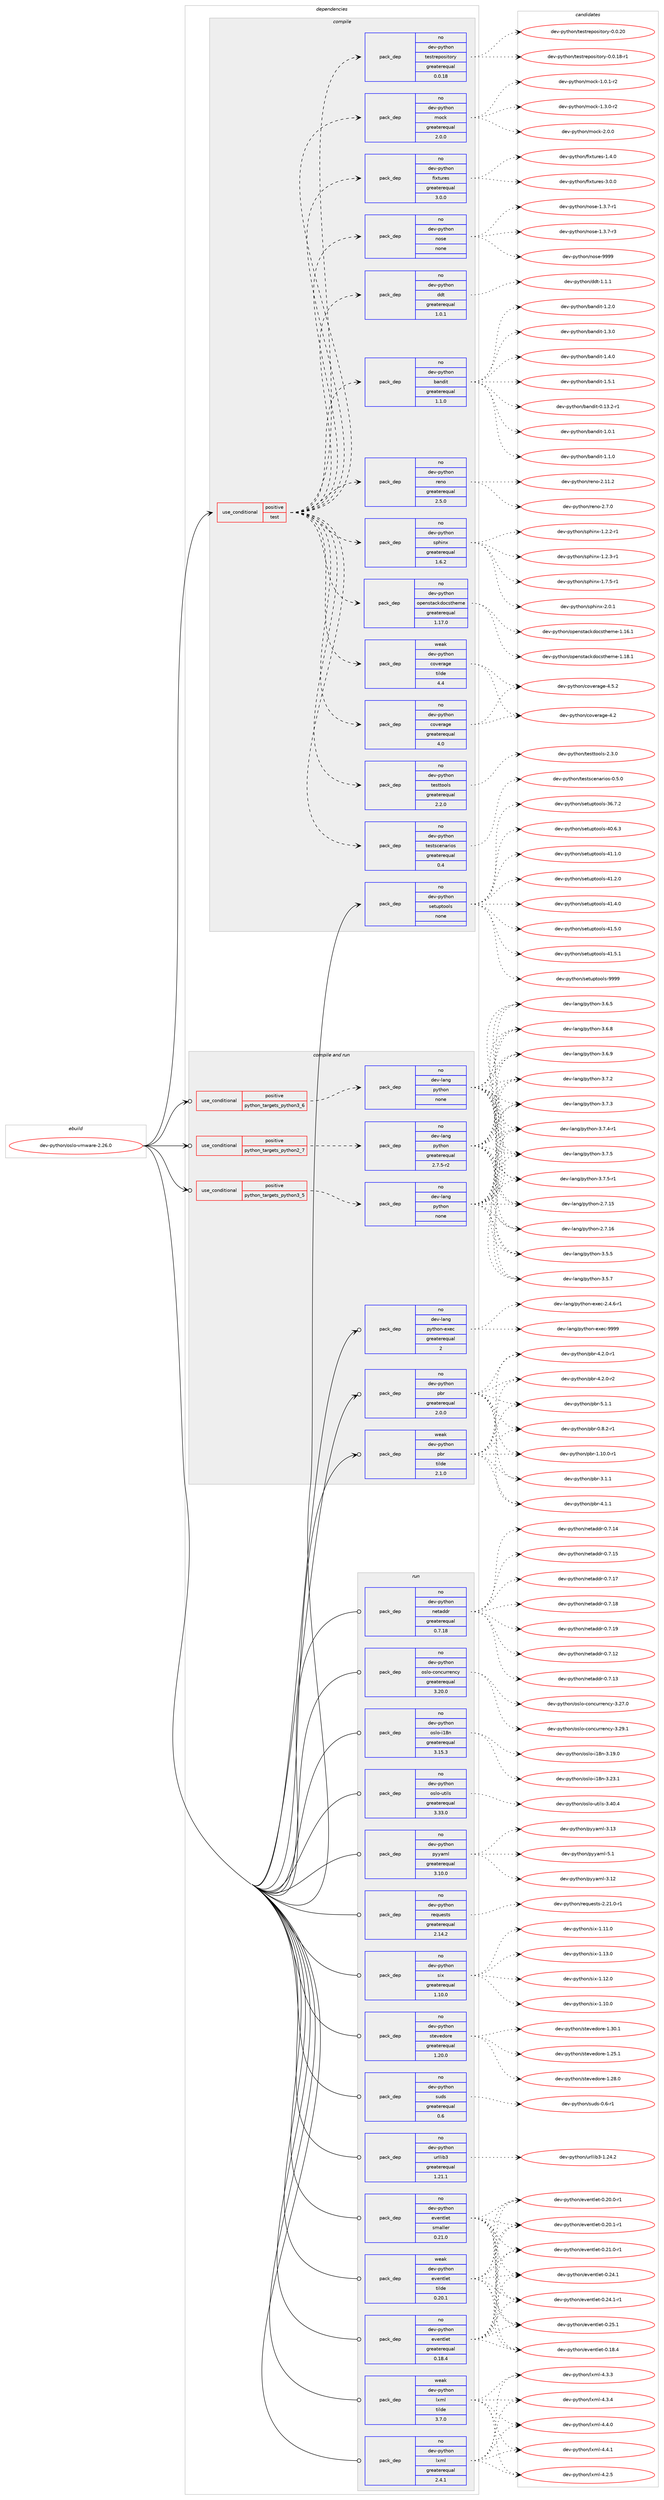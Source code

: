 digraph prolog {

# *************
# Graph options
# *************

newrank=true;
concentrate=true;
compound=true;
graph [rankdir=LR,fontname=Helvetica,fontsize=10,ranksep=1.5];#, ranksep=2.5, nodesep=0.2];
edge  [arrowhead=vee];
node  [fontname=Helvetica,fontsize=10];

# **********
# The ebuild
# **********

subgraph cluster_leftcol {
color=gray;
rank=same;
label=<<i>ebuild</i>>;
id [label="dev-python/oslo-vmware-2.26.0", color=red, width=4, href="../dev-python/oslo-vmware-2.26.0.svg"];
}

# ****************
# The dependencies
# ****************

subgraph cluster_midcol {
color=gray;
label=<<i>dependencies</i>>;
subgraph cluster_compile {
fillcolor="#eeeeee";
style=filled;
label=<<i>compile</i>>;
subgraph cond143901 {
dependency619766 [label=<<TABLE BORDER="0" CELLBORDER="1" CELLSPACING="0" CELLPADDING="4"><TR><TD ROWSPAN="3" CELLPADDING="10">use_conditional</TD></TR><TR><TD>positive</TD></TR><TR><TD>test</TD></TR></TABLE>>, shape=none, color=red];
subgraph pack464055 {
dependency619767 [label=<<TABLE BORDER="0" CELLBORDER="1" CELLSPACING="0" CELLPADDING="4" WIDTH="220"><TR><TD ROWSPAN="6" CELLPADDING="30">pack_dep</TD></TR><TR><TD WIDTH="110">no</TD></TR><TR><TD>dev-python</TD></TR><TR><TD>fixtures</TD></TR><TR><TD>greaterequal</TD></TR><TR><TD>3.0.0</TD></TR></TABLE>>, shape=none, color=blue];
}
dependency619766:e -> dependency619767:w [weight=20,style="dashed",arrowhead="vee"];
subgraph pack464056 {
dependency619768 [label=<<TABLE BORDER="0" CELLBORDER="1" CELLSPACING="0" CELLPADDING="4" WIDTH="220"><TR><TD ROWSPAN="6" CELLPADDING="30">pack_dep</TD></TR><TR><TD WIDTH="110">no</TD></TR><TR><TD>dev-python</TD></TR><TR><TD>mock</TD></TR><TR><TD>greaterequal</TD></TR><TR><TD>2.0.0</TD></TR></TABLE>>, shape=none, color=blue];
}
dependency619766:e -> dependency619768:w [weight=20,style="dashed",arrowhead="vee"];
subgraph pack464057 {
dependency619769 [label=<<TABLE BORDER="0" CELLBORDER="1" CELLSPACING="0" CELLPADDING="4" WIDTH="220"><TR><TD ROWSPAN="6" CELLPADDING="30">pack_dep</TD></TR><TR><TD WIDTH="110">no</TD></TR><TR><TD>dev-python</TD></TR><TR><TD>testrepository</TD></TR><TR><TD>greaterequal</TD></TR><TR><TD>0.0.18</TD></TR></TABLE>>, shape=none, color=blue];
}
dependency619766:e -> dependency619769:w [weight=20,style="dashed",arrowhead="vee"];
subgraph pack464058 {
dependency619770 [label=<<TABLE BORDER="0" CELLBORDER="1" CELLSPACING="0" CELLPADDING="4" WIDTH="220"><TR><TD ROWSPAN="6" CELLPADDING="30">pack_dep</TD></TR><TR><TD WIDTH="110">no</TD></TR><TR><TD>dev-python</TD></TR><TR><TD>testscenarios</TD></TR><TR><TD>greaterequal</TD></TR><TR><TD>0.4</TD></TR></TABLE>>, shape=none, color=blue];
}
dependency619766:e -> dependency619770:w [weight=20,style="dashed",arrowhead="vee"];
subgraph pack464059 {
dependency619771 [label=<<TABLE BORDER="0" CELLBORDER="1" CELLSPACING="0" CELLPADDING="4" WIDTH="220"><TR><TD ROWSPAN="6" CELLPADDING="30">pack_dep</TD></TR><TR><TD WIDTH="110">no</TD></TR><TR><TD>dev-python</TD></TR><TR><TD>testtools</TD></TR><TR><TD>greaterequal</TD></TR><TR><TD>2.2.0</TD></TR></TABLE>>, shape=none, color=blue];
}
dependency619766:e -> dependency619771:w [weight=20,style="dashed",arrowhead="vee"];
subgraph pack464060 {
dependency619772 [label=<<TABLE BORDER="0" CELLBORDER="1" CELLSPACING="0" CELLPADDING="4" WIDTH="220"><TR><TD ROWSPAN="6" CELLPADDING="30">pack_dep</TD></TR><TR><TD WIDTH="110">no</TD></TR><TR><TD>dev-python</TD></TR><TR><TD>coverage</TD></TR><TR><TD>greaterequal</TD></TR><TR><TD>4.0</TD></TR></TABLE>>, shape=none, color=blue];
}
dependency619766:e -> dependency619772:w [weight=20,style="dashed",arrowhead="vee"];
subgraph pack464061 {
dependency619773 [label=<<TABLE BORDER="0" CELLBORDER="1" CELLSPACING="0" CELLPADDING="4" WIDTH="220"><TR><TD ROWSPAN="6" CELLPADDING="30">pack_dep</TD></TR><TR><TD WIDTH="110">weak</TD></TR><TR><TD>dev-python</TD></TR><TR><TD>coverage</TD></TR><TR><TD>tilde</TD></TR><TR><TD>4.4</TD></TR></TABLE>>, shape=none, color=blue];
}
dependency619766:e -> dependency619773:w [weight=20,style="dashed",arrowhead="vee"];
subgraph pack464062 {
dependency619774 [label=<<TABLE BORDER="0" CELLBORDER="1" CELLSPACING="0" CELLPADDING="4" WIDTH="220"><TR><TD ROWSPAN="6" CELLPADDING="30">pack_dep</TD></TR><TR><TD WIDTH="110">no</TD></TR><TR><TD>dev-python</TD></TR><TR><TD>openstackdocstheme</TD></TR><TR><TD>greaterequal</TD></TR><TR><TD>1.17.0</TD></TR></TABLE>>, shape=none, color=blue];
}
dependency619766:e -> dependency619774:w [weight=20,style="dashed",arrowhead="vee"];
subgraph pack464063 {
dependency619775 [label=<<TABLE BORDER="0" CELLBORDER="1" CELLSPACING="0" CELLPADDING="4" WIDTH="220"><TR><TD ROWSPAN="6" CELLPADDING="30">pack_dep</TD></TR><TR><TD WIDTH="110">no</TD></TR><TR><TD>dev-python</TD></TR><TR><TD>sphinx</TD></TR><TR><TD>greaterequal</TD></TR><TR><TD>1.6.2</TD></TR></TABLE>>, shape=none, color=blue];
}
dependency619766:e -> dependency619775:w [weight=20,style="dashed",arrowhead="vee"];
subgraph pack464064 {
dependency619776 [label=<<TABLE BORDER="0" CELLBORDER="1" CELLSPACING="0" CELLPADDING="4" WIDTH="220"><TR><TD ROWSPAN="6" CELLPADDING="30">pack_dep</TD></TR><TR><TD WIDTH="110">no</TD></TR><TR><TD>dev-python</TD></TR><TR><TD>reno</TD></TR><TR><TD>greaterequal</TD></TR><TR><TD>2.5.0</TD></TR></TABLE>>, shape=none, color=blue];
}
dependency619766:e -> dependency619776:w [weight=20,style="dashed",arrowhead="vee"];
subgraph pack464065 {
dependency619777 [label=<<TABLE BORDER="0" CELLBORDER="1" CELLSPACING="0" CELLPADDING="4" WIDTH="220"><TR><TD ROWSPAN="6" CELLPADDING="30">pack_dep</TD></TR><TR><TD WIDTH="110">no</TD></TR><TR><TD>dev-python</TD></TR><TR><TD>bandit</TD></TR><TR><TD>greaterequal</TD></TR><TR><TD>1.1.0</TD></TR></TABLE>>, shape=none, color=blue];
}
dependency619766:e -> dependency619777:w [weight=20,style="dashed",arrowhead="vee"];
subgraph pack464066 {
dependency619778 [label=<<TABLE BORDER="0" CELLBORDER="1" CELLSPACING="0" CELLPADDING="4" WIDTH="220"><TR><TD ROWSPAN="6" CELLPADDING="30">pack_dep</TD></TR><TR><TD WIDTH="110">no</TD></TR><TR><TD>dev-python</TD></TR><TR><TD>ddt</TD></TR><TR><TD>greaterequal</TD></TR><TR><TD>1.0.1</TD></TR></TABLE>>, shape=none, color=blue];
}
dependency619766:e -> dependency619778:w [weight=20,style="dashed",arrowhead="vee"];
subgraph pack464067 {
dependency619779 [label=<<TABLE BORDER="0" CELLBORDER="1" CELLSPACING="0" CELLPADDING="4" WIDTH="220"><TR><TD ROWSPAN="6" CELLPADDING="30">pack_dep</TD></TR><TR><TD WIDTH="110">no</TD></TR><TR><TD>dev-python</TD></TR><TR><TD>nose</TD></TR><TR><TD>none</TD></TR><TR><TD></TD></TR></TABLE>>, shape=none, color=blue];
}
dependency619766:e -> dependency619779:w [weight=20,style="dashed",arrowhead="vee"];
}
id:e -> dependency619766:w [weight=20,style="solid",arrowhead="vee"];
subgraph pack464068 {
dependency619780 [label=<<TABLE BORDER="0" CELLBORDER="1" CELLSPACING="0" CELLPADDING="4" WIDTH="220"><TR><TD ROWSPAN="6" CELLPADDING="30">pack_dep</TD></TR><TR><TD WIDTH="110">no</TD></TR><TR><TD>dev-python</TD></TR><TR><TD>setuptools</TD></TR><TR><TD>none</TD></TR><TR><TD></TD></TR></TABLE>>, shape=none, color=blue];
}
id:e -> dependency619780:w [weight=20,style="solid",arrowhead="vee"];
}
subgraph cluster_compileandrun {
fillcolor="#eeeeee";
style=filled;
label=<<i>compile and run</i>>;
subgraph cond143902 {
dependency619781 [label=<<TABLE BORDER="0" CELLBORDER="1" CELLSPACING="0" CELLPADDING="4"><TR><TD ROWSPAN="3" CELLPADDING="10">use_conditional</TD></TR><TR><TD>positive</TD></TR><TR><TD>python_targets_python2_7</TD></TR></TABLE>>, shape=none, color=red];
subgraph pack464069 {
dependency619782 [label=<<TABLE BORDER="0" CELLBORDER="1" CELLSPACING="0" CELLPADDING="4" WIDTH="220"><TR><TD ROWSPAN="6" CELLPADDING="30">pack_dep</TD></TR><TR><TD WIDTH="110">no</TD></TR><TR><TD>dev-lang</TD></TR><TR><TD>python</TD></TR><TR><TD>greaterequal</TD></TR><TR><TD>2.7.5-r2</TD></TR></TABLE>>, shape=none, color=blue];
}
dependency619781:e -> dependency619782:w [weight=20,style="dashed",arrowhead="vee"];
}
id:e -> dependency619781:w [weight=20,style="solid",arrowhead="odotvee"];
subgraph cond143903 {
dependency619783 [label=<<TABLE BORDER="0" CELLBORDER="1" CELLSPACING="0" CELLPADDING="4"><TR><TD ROWSPAN="3" CELLPADDING="10">use_conditional</TD></TR><TR><TD>positive</TD></TR><TR><TD>python_targets_python3_5</TD></TR></TABLE>>, shape=none, color=red];
subgraph pack464070 {
dependency619784 [label=<<TABLE BORDER="0" CELLBORDER="1" CELLSPACING="0" CELLPADDING="4" WIDTH="220"><TR><TD ROWSPAN="6" CELLPADDING="30">pack_dep</TD></TR><TR><TD WIDTH="110">no</TD></TR><TR><TD>dev-lang</TD></TR><TR><TD>python</TD></TR><TR><TD>none</TD></TR><TR><TD></TD></TR></TABLE>>, shape=none, color=blue];
}
dependency619783:e -> dependency619784:w [weight=20,style="dashed",arrowhead="vee"];
}
id:e -> dependency619783:w [weight=20,style="solid",arrowhead="odotvee"];
subgraph cond143904 {
dependency619785 [label=<<TABLE BORDER="0" CELLBORDER="1" CELLSPACING="0" CELLPADDING="4"><TR><TD ROWSPAN="3" CELLPADDING="10">use_conditional</TD></TR><TR><TD>positive</TD></TR><TR><TD>python_targets_python3_6</TD></TR></TABLE>>, shape=none, color=red];
subgraph pack464071 {
dependency619786 [label=<<TABLE BORDER="0" CELLBORDER="1" CELLSPACING="0" CELLPADDING="4" WIDTH="220"><TR><TD ROWSPAN="6" CELLPADDING="30">pack_dep</TD></TR><TR><TD WIDTH="110">no</TD></TR><TR><TD>dev-lang</TD></TR><TR><TD>python</TD></TR><TR><TD>none</TD></TR><TR><TD></TD></TR></TABLE>>, shape=none, color=blue];
}
dependency619785:e -> dependency619786:w [weight=20,style="dashed",arrowhead="vee"];
}
id:e -> dependency619785:w [weight=20,style="solid",arrowhead="odotvee"];
subgraph pack464072 {
dependency619787 [label=<<TABLE BORDER="0" CELLBORDER="1" CELLSPACING="0" CELLPADDING="4" WIDTH="220"><TR><TD ROWSPAN="6" CELLPADDING="30">pack_dep</TD></TR><TR><TD WIDTH="110">no</TD></TR><TR><TD>dev-lang</TD></TR><TR><TD>python-exec</TD></TR><TR><TD>greaterequal</TD></TR><TR><TD>2</TD></TR></TABLE>>, shape=none, color=blue];
}
id:e -> dependency619787:w [weight=20,style="solid",arrowhead="odotvee"];
subgraph pack464073 {
dependency619788 [label=<<TABLE BORDER="0" CELLBORDER="1" CELLSPACING="0" CELLPADDING="4" WIDTH="220"><TR><TD ROWSPAN="6" CELLPADDING="30">pack_dep</TD></TR><TR><TD WIDTH="110">no</TD></TR><TR><TD>dev-python</TD></TR><TR><TD>pbr</TD></TR><TR><TD>greaterequal</TD></TR><TR><TD>2.0.0</TD></TR></TABLE>>, shape=none, color=blue];
}
id:e -> dependency619788:w [weight=20,style="solid",arrowhead="odotvee"];
subgraph pack464074 {
dependency619789 [label=<<TABLE BORDER="0" CELLBORDER="1" CELLSPACING="0" CELLPADDING="4" WIDTH="220"><TR><TD ROWSPAN="6" CELLPADDING="30">pack_dep</TD></TR><TR><TD WIDTH="110">weak</TD></TR><TR><TD>dev-python</TD></TR><TR><TD>pbr</TD></TR><TR><TD>tilde</TD></TR><TR><TD>2.1.0</TD></TR></TABLE>>, shape=none, color=blue];
}
id:e -> dependency619789:w [weight=20,style="solid",arrowhead="odotvee"];
}
subgraph cluster_run {
fillcolor="#eeeeee";
style=filled;
label=<<i>run</i>>;
subgraph pack464075 {
dependency619790 [label=<<TABLE BORDER="0" CELLBORDER="1" CELLSPACING="0" CELLPADDING="4" WIDTH="220"><TR><TD ROWSPAN="6" CELLPADDING="30">pack_dep</TD></TR><TR><TD WIDTH="110">no</TD></TR><TR><TD>dev-python</TD></TR><TR><TD>eventlet</TD></TR><TR><TD>greaterequal</TD></TR><TR><TD>0.18.4</TD></TR></TABLE>>, shape=none, color=blue];
}
id:e -> dependency619790:w [weight=20,style="solid",arrowhead="odot"];
subgraph pack464076 {
dependency619791 [label=<<TABLE BORDER="0" CELLBORDER="1" CELLSPACING="0" CELLPADDING="4" WIDTH="220"><TR><TD ROWSPAN="6" CELLPADDING="30">pack_dep</TD></TR><TR><TD WIDTH="110">no</TD></TR><TR><TD>dev-python</TD></TR><TR><TD>eventlet</TD></TR><TR><TD>smaller</TD></TR><TR><TD>0.21.0</TD></TR></TABLE>>, shape=none, color=blue];
}
id:e -> dependency619791:w [weight=20,style="solid",arrowhead="odot"];
subgraph pack464077 {
dependency619792 [label=<<TABLE BORDER="0" CELLBORDER="1" CELLSPACING="0" CELLPADDING="4" WIDTH="220"><TR><TD ROWSPAN="6" CELLPADDING="30">pack_dep</TD></TR><TR><TD WIDTH="110">no</TD></TR><TR><TD>dev-python</TD></TR><TR><TD>lxml</TD></TR><TR><TD>greaterequal</TD></TR><TR><TD>2.4.1</TD></TR></TABLE>>, shape=none, color=blue];
}
id:e -> dependency619792:w [weight=20,style="solid",arrowhead="odot"];
subgraph pack464078 {
dependency619793 [label=<<TABLE BORDER="0" CELLBORDER="1" CELLSPACING="0" CELLPADDING="4" WIDTH="220"><TR><TD ROWSPAN="6" CELLPADDING="30">pack_dep</TD></TR><TR><TD WIDTH="110">no</TD></TR><TR><TD>dev-python</TD></TR><TR><TD>netaddr</TD></TR><TR><TD>greaterequal</TD></TR><TR><TD>0.7.18</TD></TR></TABLE>>, shape=none, color=blue];
}
id:e -> dependency619793:w [weight=20,style="solid",arrowhead="odot"];
subgraph pack464079 {
dependency619794 [label=<<TABLE BORDER="0" CELLBORDER="1" CELLSPACING="0" CELLPADDING="4" WIDTH="220"><TR><TD ROWSPAN="6" CELLPADDING="30">pack_dep</TD></TR><TR><TD WIDTH="110">no</TD></TR><TR><TD>dev-python</TD></TR><TR><TD>oslo-concurrency</TD></TR><TR><TD>greaterequal</TD></TR><TR><TD>3.20.0</TD></TR></TABLE>>, shape=none, color=blue];
}
id:e -> dependency619794:w [weight=20,style="solid",arrowhead="odot"];
subgraph pack464080 {
dependency619795 [label=<<TABLE BORDER="0" CELLBORDER="1" CELLSPACING="0" CELLPADDING="4" WIDTH="220"><TR><TD ROWSPAN="6" CELLPADDING="30">pack_dep</TD></TR><TR><TD WIDTH="110">no</TD></TR><TR><TD>dev-python</TD></TR><TR><TD>oslo-i18n</TD></TR><TR><TD>greaterequal</TD></TR><TR><TD>3.15.3</TD></TR></TABLE>>, shape=none, color=blue];
}
id:e -> dependency619795:w [weight=20,style="solid",arrowhead="odot"];
subgraph pack464081 {
dependency619796 [label=<<TABLE BORDER="0" CELLBORDER="1" CELLSPACING="0" CELLPADDING="4" WIDTH="220"><TR><TD ROWSPAN="6" CELLPADDING="30">pack_dep</TD></TR><TR><TD WIDTH="110">no</TD></TR><TR><TD>dev-python</TD></TR><TR><TD>oslo-utils</TD></TR><TR><TD>greaterequal</TD></TR><TR><TD>3.33.0</TD></TR></TABLE>>, shape=none, color=blue];
}
id:e -> dependency619796:w [weight=20,style="solid",arrowhead="odot"];
subgraph pack464082 {
dependency619797 [label=<<TABLE BORDER="0" CELLBORDER="1" CELLSPACING="0" CELLPADDING="4" WIDTH="220"><TR><TD ROWSPAN="6" CELLPADDING="30">pack_dep</TD></TR><TR><TD WIDTH="110">no</TD></TR><TR><TD>dev-python</TD></TR><TR><TD>pyyaml</TD></TR><TR><TD>greaterequal</TD></TR><TR><TD>3.10.0</TD></TR></TABLE>>, shape=none, color=blue];
}
id:e -> dependency619797:w [weight=20,style="solid",arrowhead="odot"];
subgraph pack464083 {
dependency619798 [label=<<TABLE BORDER="0" CELLBORDER="1" CELLSPACING="0" CELLPADDING="4" WIDTH="220"><TR><TD ROWSPAN="6" CELLPADDING="30">pack_dep</TD></TR><TR><TD WIDTH="110">no</TD></TR><TR><TD>dev-python</TD></TR><TR><TD>requests</TD></TR><TR><TD>greaterequal</TD></TR><TR><TD>2.14.2</TD></TR></TABLE>>, shape=none, color=blue];
}
id:e -> dependency619798:w [weight=20,style="solid",arrowhead="odot"];
subgraph pack464084 {
dependency619799 [label=<<TABLE BORDER="0" CELLBORDER="1" CELLSPACING="0" CELLPADDING="4" WIDTH="220"><TR><TD ROWSPAN="6" CELLPADDING="30">pack_dep</TD></TR><TR><TD WIDTH="110">no</TD></TR><TR><TD>dev-python</TD></TR><TR><TD>six</TD></TR><TR><TD>greaterequal</TD></TR><TR><TD>1.10.0</TD></TR></TABLE>>, shape=none, color=blue];
}
id:e -> dependency619799:w [weight=20,style="solid",arrowhead="odot"];
subgraph pack464085 {
dependency619800 [label=<<TABLE BORDER="0" CELLBORDER="1" CELLSPACING="0" CELLPADDING="4" WIDTH="220"><TR><TD ROWSPAN="6" CELLPADDING="30">pack_dep</TD></TR><TR><TD WIDTH="110">no</TD></TR><TR><TD>dev-python</TD></TR><TR><TD>stevedore</TD></TR><TR><TD>greaterequal</TD></TR><TR><TD>1.20.0</TD></TR></TABLE>>, shape=none, color=blue];
}
id:e -> dependency619800:w [weight=20,style="solid",arrowhead="odot"];
subgraph pack464086 {
dependency619801 [label=<<TABLE BORDER="0" CELLBORDER="1" CELLSPACING="0" CELLPADDING="4" WIDTH="220"><TR><TD ROWSPAN="6" CELLPADDING="30">pack_dep</TD></TR><TR><TD WIDTH="110">no</TD></TR><TR><TD>dev-python</TD></TR><TR><TD>suds</TD></TR><TR><TD>greaterequal</TD></TR><TR><TD>0.6</TD></TR></TABLE>>, shape=none, color=blue];
}
id:e -> dependency619801:w [weight=20,style="solid",arrowhead="odot"];
subgraph pack464087 {
dependency619802 [label=<<TABLE BORDER="0" CELLBORDER="1" CELLSPACING="0" CELLPADDING="4" WIDTH="220"><TR><TD ROWSPAN="6" CELLPADDING="30">pack_dep</TD></TR><TR><TD WIDTH="110">no</TD></TR><TR><TD>dev-python</TD></TR><TR><TD>urllib3</TD></TR><TR><TD>greaterequal</TD></TR><TR><TD>1.21.1</TD></TR></TABLE>>, shape=none, color=blue];
}
id:e -> dependency619802:w [weight=20,style="solid",arrowhead="odot"];
subgraph pack464088 {
dependency619803 [label=<<TABLE BORDER="0" CELLBORDER="1" CELLSPACING="0" CELLPADDING="4" WIDTH="220"><TR><TD ROWSPAN="6" CELLPADDING="30">pack_dep</TD></TR><TR><TD WIDTH="110">weak</TD></TR><TR><TD>dev-python</TD></TR><TR><TD>eventlet</TD></TR><TR><TD>tilde</TD></TR><TR><TD>0.20.1</TD></TR></TABLE>>, shape=none, color=blue];
}
id:e -> dependency619803:w [weight=20,style="solid",arrowhead="odot"];
subgraph pack464089 {
dependency619804 [label=<<TABLE BORDER="0" CELLBORDER="1" CELLSPACING="0" CELLPADDING="4" WIDTH="220"><TR><TD ROWSPAN="6" CELLPADDING="30">pack_dep</TD></TR><TR><TD WIDTH="110">weak</TD></TR><TR><TD>dev-python</TD></TR><TR><TD>lxml</TD></TR><TR><TD>tilde</TD></TR><TR><TD>3.7.0</TD></TR></TABLE>>, shape=none, color=blue];
}
id:e -> dependency619804:w [weight=20,style="solid",arrowhead="odot"];
}
}

# **************
# The candidates
# **************

subgraph cluster_choices {
rank=same;
color=gray;
label=<<i>candidates</i>>;

subgraph choice464055 {
color=black;
nodesep=1;
choice1001011184511212111610411111047102105120116117114101115454946524648 [label="dev-python/fixtures-1.4.0", color=red, width=4,href="../dev-python/fixtures-1.4.0.svg"];
choice1001011184511212111610411111047102105120116117114101115455146484648 [label="dev-python/fixtures-3.0.0", color=red, width=4,href="../dev-python/fixtures-3.0.0.svg"];
dependency619767:e -> choice1001011184511212111610411111047102105120116117114101115454946524648:w [style=dotted,weight="100"];
dependency619767:e -> choice1001011184511212111610411111047102105120116117114101115455146484648:w [style=dotted,weight="100"];
}
subgraph choice464056 {
color=black;
nodesep=1;
choice1001011184511212111610411111047109111991074549464846494511450 [label="dev-python/mock-1.0.1-r2", color=red, width=4,href="../dev-python/mock-1.0.1-r2.svg"];
choice1001011184511212111610411111047109111991074549465146484511450 [label="dev-python/mock-1.3.0-r2", color=red, width=4,href="../dev-python/mock-1.3.0-r2.svg"];
choice100101118451121211161041111104710911199107455046484648 [label="dev-python/mock-2.0.0", color=red, width=4,href="../dev-python/mock-2.0.0.svg"];
dependency619768:e -> choice1001011184511212111610411111047109111991074549464846494511450:w [style=dotted,weight="100"];
dependency619768:e -> choice1001011184511212111610411111047109111991074549465146484511450:w [style=dotted,weight="100"];
dependency619768:e -> choice100101118451121211161041111104710911199107455046484648:w [style=dotted,weight="100"];
}
subgraph choice464057 {
color=black;
nodesep=1;
choice1001011184511212111610411111047116101115116114101112111115105116111114121454846484649564511449 [label="dev-python/testrepository-0.0.18-r1", color=red, width=4,href="../dev-python/testrepository-0.0.18-r1.svg"];
choice100101118451121211161041111104711610111511611410111211111510511611111412145484648465048 [label="dev-python/testrepository-0.0.20", color=red, width=4,href="../dev-python/testrepository-0.0.20.svg"];
dependency619769:e -> choice1001011184511212111610411111047116101115116114101112111115105116111114121454846484649564511449:w [style=dotted,weight="100"];
dependency619769:e -> choice100101118451121211161041111104711610111511611410111211111510511611111412145484648465048:w [style=dotted,weight="100"];
}
subgraph choice464058 {
color=black;
nodesep=1;
choice10010111845112121116104111110471161011151161159910111097114105111115454846534648 [label="dev-python/testscenarios-0.5.0", color=red, width=4,href="../dev-python/testscenarios-0.5.0.svg"];
dependency619770:e -> choice10010111845112121116104111110471161011151161159910111097114105111115454846534648:w [style=dotted,weight="100"];
}
subgraph choice464059 {
color=black;
nodesep=1;
choice1001011184511212111610411111047116101115116116111111108115455046514648 [label="dev-python/testtools-2.3.0", color=red, width=4,href="../dev-python/testtools-2.3.0.svg"];
dependency619771:e -> choice1001011184511212111610411111047116101115116116111111108115455046514648:w [style=dotted,weight="100"];
}
subgraph choice464060 {
color=black;
nodesep=1;
choice1001011184511212111610411111047991111181011149710310145524650 [label="dev-python/coverage-4.2", color=red, width=4,href="../dev-python/coverage-4.2.svg"];
choice10010111845112121116104111110479911111810111497103101455246534650 [label="dev-python/coverage-4.5.2", color=red, width=4,href="../dev-python/coverage-4.5.2.svg"];
dependency619772:e -> choice1001011184511212111610411111047991111181011149710310145524650:w [style=dotted,weight="100"];
dependency619772:e -> choice10010111845112121116104111110479911111810111497103101455246534650:w [style=dotted,weight="100"];
}
subgraph choice464061 {
color=black;
nodesep=1;
choice1001011184511212111610411111047991111181011149710310145524650 [label="dev-python/coverage-4.2", color=red, width=4,href="../dev-python/coverage-4.2.svg"];
choice10010111845112121116104111110479911111810111497103101455246534650 [label="dev-python/coverage-4.5.2", color=red, width=4,href="../dev-python/coverage-4.5.2.svg"];
dependency619773:e -> choice1001011184511212111610411111047991111181011149710310145524650:w [style=dotted,weight="100"];
dependency619773:e -> choice10010111845112121116104111110479911111810111497103101455246534650:w [style=dotted,weight="100"];
}
subgraph choice464062 {
color=black;
nodesep=1;
choice100101118451121211161041111104711111210111011511697991071001119911511610410110910145494649544649 [label="dev-python/openstackdocstheme-1.16.1", color=red, width=4,href="../dev-python/openstackdocstheme-1.16.1.svg"];
choice100101118451121211161041111104711111210111011511697991071001119911511610410110910145494649564649 [label="dev-python/openstackdocstheme-1.18.1", color=red, width=4,href="../dev-python/openstackdocstheme-1.18.1.svg"];
dependency619774:e -> choice100101118451121211161041111104711111210111011511697991071001119911511610410110910145494649544649:w [style=dotted,weight="100"];
dependency619774:e -> choice100101118451121211161041111104711111210111011511697991071001119911511610410110910145494649564649:w [style=dotted,weight="100"];
}
subgraph choice464063 {
color=black;
nodesep=1;
choice10010111845112121116104111110471151121041051101204549465046504511449 [label="dev-python/sphinx-1.2.2-r1", color=red, width=4,href="../dev-python/sphinx-1.2.2-r1.svg"];
choice10010111845112121116104111110471151121041051101204549465046514511449 [label="dev-python/sphinx-1.2.3-r1", color=red, width=4,href="../dev-python/sphinx-1.2.3-r1.svg"];
choice10010111845112121116104111110471151121041051101204549465546534511449 [label="dev-python/sphinx-1.7.5-r1", color=red, width=4,href="../dev-python/sphinx-1.7.5-r1.svg"];
choice1001011184511212111610411111047115112104105110120455046484649 [label="dev-python/sphinx-2.0.1", color=red, width=4,href="../dev-python/sphinx-2.0.1.svg"];
dependency619775:e -> choice10010111845112121116104111110471151121041051101204549465046504511449:w [style=dotted,weight="100"];
dependency619775:e -> choice10010111845112121116104111110471151121041051101204549465046514511449:w [style=dotted,weight="100"];
dependency619775:e -> choice10010111845112121116104111110471151121041051101204549465546534511449:w [style=dotted,weight="100"];
dependency619775:e -> choice1001011184511212111610411111047115112104105110120455046484649:w [style=dotted,weight="100"];
}
subgraph choice464064 {
color=black;
nodesep=1;
choice100101118451121211161041111104711410111011145504649494650 [label="dev-python/reno-2.11.2", color=red, width=4,href="../dev-python/reno-2.11.2.svg"];
choice1001011184511212111610411111047114101110111455046554648 [label="dev-python/reno-2.7.0", color=red, width=4,href="../dev-python/reno-2.7.0.svg"];
dependency619776:e -> choice100101118451121211161041111104711410111011145504649494650:w [style=dotted,weight="100"];
dependency619776:e -> choice1001011184511212111610411111047114101110111455046554648:w [style=dotted,weight="100"];
}
subgraph choice464065 {
color=black;
nodesep=1;
choice10010111845112121116104111110479897110100105116454846495146504511449 [label="dev-python/bandit-0.13.2-r1", color=red, width=4,href="../dev-python/bandit-0.13.2-r1.svg"];
choice10010111845112121116104111110479897110100105116454946484649 [label="dev-python/bandit-1.0.1", color=red, width=4,href="../dev-python/bandit-1.0.1.svg"];
choice10010111845112121116104111110479897110100105116454946494648 [label="dev-python/bandit-1.1.0", color=red, width=4,href="../dev-python/bandit-1.1.0.svg"];
choice10010111845112121116104111110479897110100105116454946504648 [label="dev-python/bandit-1.2.0", color=red, width=4,href="../dev-python/bandit-1.2.0.svg"];
choice10010111845112121116104111110479897110100105116454946514648 [label="dev-python/bandit-1.3.0", color=red, width=4,href="../dev-python/bandit-1.3.0.svg"];
choice10010111845112121116104111110479897110100105116454946524648 [label="dev-python/bandit-1.4.0", color=red, width=4,href="../dev-python/bandit-1.4.0.svg"];
choice10010111845112121116104111110479897110100105116454946534649 [label="dev-python/bandit-1.5.1", color=red, width=4,href="../dev-python/bandit-1.5.1.svg"];
dependency619777:e -> choice10010111845112121116104111110479897110100105116454846495146504511449:w [style=dotted,weight="100"];
dependency619777:e -> choice10010111845112121116104111110479897110100105116454946484649:w [style=dotted,weight="100"];
dependency619777:e -> choice10010111845112121116104111110479897110100105116454946494648:w [style=dotted,weight="100"];
dependency619777:e -> choice10010111845112121116104111110479897110100105116454946504648:w [style=dotted,weight="100"];
dependency619777:e -> choice10010111845112121116104111110479897110100105116454946514648:w [style=dotted,weight="100"];
dependency619777:e -> choice10010111845112121116104111110479897110100105116454946524648:w [style=dotted,weight="100"];
dependency619777:e -> choice10010111845112121116104111110479897110100105116454946534649:w [style=dotted,weight="100"];
}
subgraph choice464066 {
color=black;
nodesep=1;
choice1001011184511212111610411111047100100116454946494649 [label="dev-python/ddt-1.1.1", color=red, width=4,href="../dev-python/ddt-1.1.1.svg"];
dependency619778:e -> choice1001011184511212111610411111047100100116454946494649:w [style=dotted,weight="100"];
}
subgraph choice464067 {
color=black;
nodesep=1;
choice10010111845112121116104111110471101111151014549465146554511449 [label="dev-python/nose-1.3.7-r1", color=red, width=4,href="../dev-python/nose-1.3.7-r1.svg"];
choice10010111845112121116104111110471101111151014549465146554511451 [label="dev-python/nose-1.3.7-r3", color=red, width=4,href="../dev-python/nose-1.3.7-r3.svg"];
choice10010111845112121116104111110471101111151014557575757 [label="dev-python/nose-9999", color=red, width=4,href="../dev-python/nose-9999.svg"];
dependency619779:e -> choice10010111845112121116104111110471101111151014549465146554511449:w [style=dotted,weight="100"];
dependency619779:e -> choice10010111845112121116104111110471101111151014549465146554511451:w [style=dotted,weight="100"];
dependency619779:e -> choice10010111845112121116104111110471101111151014557575757:w [style=dotted,weight="100"];
}
subgraph choice464068 {
color=black;
nodesep=1;
choice100101118451121211161041111104711510111611711211611111110811545515446554650 [label="dev-python/setuptools-36.7.2", color=red, width=4,href="../dev-python/setuptools-36.7.2.svg"];
choice100101118451121211161041111104711510111611711211611111110811545524846544651 [label="dev-python/setuptools-40.6.3", color=red, width=4,href="../dev-python/setuptools-40.6.3.svg"];
choice100101118451121211161041111104711510111611711211611111110811545524946494648 [label="dev-python/setuptools-41.1.0", color=red, width=4,href="../dev-python/setuptools-41.1.0.svg"];
choice100101118451121211161041111104711510111611711211611111110811545524946504648 [label="dev-python/setuptools-41.2.0", color=red, width=4,href="../dev-python/setuptools-41.2.0.svg"];
choice100101118451121211161041111104711510111611711211611111110811545524946524648 [label="dev-python/setuptools-41.4.0", color=red, width=4,href="../dev-python/setuptools-41.4.0.svg"];
choice100101118451121211161041111104711510111611711211611111110811545524946534648 [label="dev-python/setuptools-41.5.0", color=red, width=4,href="../dev-python/setuptools-41.5.0.svg"];
choice100101118451121211161041111104711510111611711211611111110811545524946534649 [label="dev-python/setuptools-41.5.1", color=red, width=4,href="../dev-python/setuptools-41.5.1.svg"];
choice10010111845112121116104111110471151011161171121161111111081154557575757 [label="dev-python/setuptools-9999", color=red, width=4,href="../dev-python/setuptools-9999.svg"];
dependency619780:e -> choice100101118451121211161041111104711510111611711211611111110811545515446554650:w [style=dotted,weight="100"];
dependency619780:e -> choice100101118451121211161041111104711510111611711211611111110811545524846544651:w [style=dotted,weight="100"];
dependency619780:e -> choice100101118451121211161041111104711510111611711211611111110811545524946494648:w [style=dotted,weight="100"];
dependency619780:e -> choice100101118451121211161041111104711510111611711211611111110811545524946504648:w [style=dotted,weight="100"];
dependency619780:e -> choice100101118451121211161041111104711510111611711211611111110811545524946524648:w [style=dotted,weight="100"];
dependency619780:e -> choice100101118451121211161041111104711510111611711211611111110811545524946534648:w [style=dotted,weight="100"];
dependency619780:e -> choice100101118451121211161041111104711510111611711211611111110811545524946534649:w [style=dotted,weight="100"];
dependency619780:e -> choice10010111845112121116104111110471151011161171121161111111081154557575757:w [style=dotted,weight="100"];
}
subgraph choice464069 {
color=black;
nodesep=1;
choice10010111845108971101034711212111610411111045504655464953 [label="dev-lang/python-2.7.15", color=red, width=4,href="../dev-lang/python-2.7.15.svg"];
choice10010111845108971101034711212111610411111045504655464954 [label="dev-lang/python-2.7.16", color=red, width=4,href="../dev-lang/python-2.7.16.svg"];
choice100101118451089711010347112121116104111110455146534653 [label="dev-lang/python-3.5.5", color=red, width=4,href="../dev-lang/python-3.5.5.svg"];
choice100101118451089711010347112121116104111110455146534655 [label="dev-lang/python-3.5.7", color=red, width=4,href="../dev-lang/python-3.5.7.svg"];
choice100101118451089711010347112121116104111110455146544653 [label="dev-lang/python-3.6.5", color=red, width=4,href="../dev-lang/python-3.6.5.svg"];
choice100101118451089711010347112121116104111110455146544656 [label="dev-lang/python-3.6.8", color=red, width=4,href="../dev-lang/python-3.6.8.svg"];
choice100101118451089711010347112121116104111110455146544657 [label="dev-lang/python-3.6.9", color=red, width=4,href="../dev-lang/python-3.6.9.svg"];
choice100101118451089711010347112121116104111110455146554650 [label="dev-lang/python-3.7.2", color=red, width=4,href="../dev-lang/python-3.7.2.svg"];
choice100101118451089711010347112121116104111110455146554651 [label="dev-lang/python-3.7.3", color=red, width=4,href="../dev-lang/python-3.7.3.svg"];
choice1001011184510897110103471121211161041111104551465546524511449 [label="dev-lang/python-3.7.4-r1", color=red, width=4,href="../dev-lang/python-3.7.4-r1.svg"];
choice100101118451089711010347112121116104111110455146554653 [label="dev-lang/python-3.7.5", color=red, width=4,href="../dev-lang/python-3.7.5.svg"];
choice1001011184510897110103471121211161041111104551465546534511449 [label="dev-lang/python-3.7.5-r1", color=red, width=4,href="../dev-lang/python-3.7.5-r1.svg"];
dependency619782:e -> choice10010111845108971101034711212111610411111045504655464953:w [style=dotted,weight="100"];
dependency619782:e -> choice10010111845108971101034711212111610411111045504655464954:w [style=dotted,weight="100"];
dependency619782:e -> choice100101118451089711010347112121116104111110455146534653:w [style=dotted,weight="100"];
dependency619782:e -> choice100101118451089711010347112121116104111110455146534655:w [style=dotted,weight="100"];
dependency619782:e -> choice100101118451089711010347112121116104111110455146544653:w [style=dotted,weight="100"];
dependency619782:e -> choice100101118451089711010347112121116104111110455146544656:w [style=dotted,weight="100"];
dependency619782:e -> choice100101118451089711010347112121116104111110455146544657:w [style=dotted,weight="100"];
dependency619782:e -> choice100101118451089711010347112121116104111110455146554650:w [style=dotted,weight="100"];
dependency619782:e -> choice100101118451089711010347112121116104111110455146554651:w [style=dotted,weight="100"];
dependency619782:e -> choice1001011184510897110103471121211161041111104551465546524511449:w [style=dotted,weight="100"];
dependency619782:e -> choice100101118451089711010347112121116104111110455146554653:w [style=dotted,weight="100"];
dependency619782:e -> choice1001011184510897110103471121211161041111104551465546534511449:w [style=dotted,weight="100"];
}
subgraph choice464070 {
color=black;
nodesep=1;
choice10010111845108971101034711212111610411111045504655464953 [label="dev-lang/python-2.7.15", color=red, width=4,href="../dev-lang/python-2.7.15.svg"];
choice10010111845108971101034711212111610411111045504655464954 [label="dev-lang/python-2.7.16", color=red, width=4,href="../dev-lang/python-2.7.16.svg"];
choice100101118451089711010347112121116104111110455146534653 [label="dev-lang/python-3.5.5", color=red, width=4,href="../dev-lang/python-3.5.5.svg"];
choice100101118451089711010347112121116104111110455146534655 [label="dev-lang/python-3.5.7", color=red, width=4,href="../dev-lang/python-3.5.7.svg"];
choice100101118451089711010347112121116104111110455146544653 [label="dev-lang/python-3.6.5", color=red, width=4,href="../dev-lang/python-3.6.5.svg"];
choice100101118451089711010347112121116104111110455146544656 [label="dev-lang/python-3.6.8", color=red, width=4,href="../dev-lang/python-3.6.8.svg"];
choice100101118451089711010347112121116104111110455146544657 [label="dev-lang/python-3.6.9", color=red, width=4,href="../dev-lang/python-3.6.9.svg"];
choice100101118451089711010347112121116104111110455146554650 [label="dev-lang/python-3.7.2", color=red, width=4,href="../dev-lang/python-3.7.2.svg"];
choice100101118451089711010347112121116104111110455146554651 [label="dev-lang/python-3.7.3", color=red, width=4,href="../dev-lang/python-3.7.3.svg"];
choice1001011184510897110103471121211161041111104551465546524511449 [label="dev-lang/python-3.7.4-r1", color=red, width=4,href="../dev-lang/python-3.7.4-r1.svg"];
choice100101118451089711010347112121116104111110455146554653 [label="dev-lang/python-3.7.5", color=red, width=4,href="../dev-lang/python-3.7.5.svg"];
choice1001011184510897110103471121211161041111104551465546534511449 [label="dev-lang/python-3.7.5-r1", color=red, width=4,href="../dev-lang/python-3.7.5-r1.svg"];
dependency619784:e -> choice10010111845108971101034711212111610411111045504655464953:w [style=dotted,weight="100"];
dependency619784:e -> choice10010111845108971101034711212111610411111045504655464954:w [style=dotted,weight="100"];
dependency619784:e -> choice100101118451089711010347112121116104111110455146534653:w [style=dotted,weight="100"];
dependency619784:e -> choice100101118451089711010347112121116104111110455146534655:w [style=dotted,weight="100"];
dependency619784:e -> choice100101118451089711010347112121116104111110455146544653:w [style=dotted,weight="100"];
dependency619784:e -> choice100101118451089711010347112121116104111110455146544656:w [style=dotted,weight="100"];
dependency619784:e -> choice100101118451089711010347112121116104111110455146544657:w [style=dotted,weight="100"];
dependency619784:e -> choice100101118451089711010347112121116104111110455146554650:w [style=dotted,weight="100"];
dependency619784:e -> choice100101118451089711010347112121116104111110455146554651:w [style=dotted,weight="100"];
dependency619784:e -> choice1001011184510897110103471121211161041111104551465546524511449:w [style=dotted,weight="100"];
dependency619784:e -> choice100101118451089711010347112121116104111110455146554653:w [style=dotted,weight="100"];
dependency619784:e -> choice1001011184510897110103471121211161041111104551465546534511449:w [style=dotted,weight="100"];
}
subgraph choice464071 {
color=black;
nodesep=1;
choice10010111845108971101034711212111610411111045504655464953 [label="dev-lang/python-2.7.15", color=red, width=4,href="../dev-lang/python-2.7.15.svg"];
choice10010111845108971101034711212111610411111045504655464954 [label="dev-lang/python-2.7.16", color=red, width=4,href="../dev-lang/python-2.7.16.svg"];
choice100101118451089711010347112121116104111110455146534653 [label="dev-lang/python-3.5.5", color=red, width=4,href="../dev-lang/python-3.5.5.svg"];
choice100101118451089711010347112121116104111110455146534655 [label="dev-lang/python-3.5.7", color=red, width=4,href="../dev-lang/python-3.5.7.svg"];
choice100101118451089711010347112121116104111110455146544653 [label="dev-lang/python-3.6.5", color=red, width=4,href="../dev-lang/python-3.6.5.svg"];
choice100101118451089711010347112121116104111110455146544656 [label="dev-lang/python-3.6.8", color=red, width=4,href="../dev-lang/python-3.6.8.svg"];
choice100101118451089711010347112121116104111110455146544657 [label="dev-lang/python-3.6.9", color=red, width=4,href="../dev-lang/python-3.6.9.svg"];
choice100101118451089711010347112121116104111110455146554650 [label="dev-lang/python-3.7.2", color=red, width=4,href="../dev-lang/python-3.7.2.svg"];
choice100101118451089711010347112121116104111110455146554651 [label="dev-lang/python-3.7.3", color=red, width=4,href="../dev-lang/python-3.7.3.svg"];
choice1001011184510897110103471121211161041111104551465546524511449 [label="dev-lang/python-3.7.4-r1", color=red, width=4,href="../dev-lang/python-3.7.4-r1.svg"];
choice100101118451089711010347112121116104111110455146554653 [label="dev-lang/python-3.7.5", color=red, width=4,href="../dev-lang/python-3.7.5.svg"];
choice1001011184510897110103471121211161041111104551465546534511449 [label="dev-lang/python-3.7.5-r1", color=red, width=4,href="../dev-lang/python-3.7.5-r1.svg"];
dependency619786:e -> choice10010111845108971101034711212111610411111045504655464953:w [style=dotted,weight="100"];
dependency619786:e -> choice10010111845108971101034711212111610411111045504655464954:w [style=dotted,weight="100"];
dependency619786:e -> choice100101118451089711010347112121116104111110455146534653:w [style=dotted,weight="100"];
dependency619786:e -> choice100101118451089711010347112121116104111110455146534655:w [style=dotted,weight="100"];
dependency619786:e -> choice100101118451089711010347112121116104111110455146544653:w [style=dotted,weight="100"];
dependency619786:e -> choice100101118451089711010347112121116104111110455146544656:w [style=dotted,weight="100"];
dependency619786:e -> choice100101118451089711010347112121116104111110455146544657:w [style=dotted,weight="100"];
dependency619786:e -> choice100101118451089711010347112121116104111110455146554650:w [style=dotted,weight="100"];
dependency619786:e -> choice100101118451089711010347112121116104111110455146554651:w [style=dotted,weight="100"];
dependency619786:e -> choice1001011184510897110103471121211161041111104551465546524511449:w [style=dotted,weight="100"];
dependency619786:e -> choice100101118451089711010347112121116104111110455146554653:w [style=dotted,weight="100"];
dependency619786:e -> choice1001011184510897110103471121211161041111104551465546534511449:w [style=dotted,weight="100"];
}
subgraph choice464072 {
color=black;
nodesep=1;
choice10010111845108971101034711212111610411111045101120101994550465246544511449 [label="dev-lang/python-exec-2.4.6-r1", color=red, width=4,href="../dev-lang/python-exec-2.4.6-r1.svg"];
choice10010111845108971101034711212111610411111045101120101994557575757 [label="dev-lang/python-exec-9999", color=red, width=4,href="../dev-lang/python-exec-9999.svg"];
dependency619787:e -> choice10010111845108971101034711212111610411111045101120101994550465246544511449:w [style=dotted,weight="100"];
dependency619787:e -> choice10010111845108971101034711212111610411111045101120101994557575757:w [style=dotted,weight="100"];
}
subgraph choice464073 {
color=black;
nodesep=1;
choice1001011184511212111610411111047112981144548465646504511449 [label="dev-python/pbr-0.8.2-r1", color=red, width=4,href="../dev-python/pbr-0.8.2-r1.svg"];
choice100101118451121211161041111104711298114454946494846484511449 [label="dev-python/pbr-1.10.0-r1", color=red, width=4,href="../dev-python/pbr-1.10.0-r1.svg"];
choice100101118451121211161041111104711298114455146494649 [label="dev-python/pbr-3.1.1", color=red, width=4,href="../dev-python/pbr-3.1.1.svg"];
choice100101118451121211161041111104711298114455246494649 [label="dev-python/pbr-4.1.1", color=red, width=4,href="../dev-python/pbr-4.1.1.svg"];
choice1001011184511212111610411111047112981144552465046484511449 [label="dev-python/pbr-4.2.0-r1", color=red, width=4,href="../dev-python/pbr-4.2.0-r1.svg"];
choice1001011184511212111610411111047112981144552465046484511450 [label="dev-python/pbr-4.2.0-r2", color=red, width=4,href="../dev-python/pbr-4.2.0-r2.svg"];
choice100101118451121211161041111104711298114455346494649 [label="dev-python/pbr-5.1.1", color=red, width=4,href="../dev-python/pbr-5.1.1.svg"];
dependency619788:e -> choice1001011184511212111610411111047112981144548465646504511449:w [style=dotted,weight="100"];
dependency619788:e -> choice100101118451121211161041111104711298114454946494846484511449:w [style=dotted,weight="100"];
dependency619788:e -> choice100101118451121211161041111104711298114455146494649:w [style=dotted,weight="100"];
dependency619788:e -> choice100101118451121211161041111104711298114455246494649:w [style=dotted,weight="100"];
dependency619788:e -> choice1001011184511212111610411111047112981144552465046484511449:w [style=dotted,weight="100"];
dependency619788:e -> choice1001011184511212111610411111047112981144552465046484511450:w [style=dotted,weight="100"];
dependency619788:e -> choice100101118451121211161041111104711298114455346494649:w [style=dotted,weight="100"];
}
subgraph choice464074 {
color=black;
nodesep=1;
choice1001011184511212111610411111047112981144548465646504511449 [label="dev-python/pbr-0.8.2-r1", color=red, width=4,href="../dev-python/pbr-0.8.2-r1.svg"];
choice100101118451121211161041111104711298114454946494846484511449 [label="dev-python/pbr-1.10.0-r1", color=red, width=4,href="../dev-python/pbr-1.10.0-r1.svg"];
choice100101118451121211161041111104711298114455146494649 [label="dev-python/pbr-3.1.1", color=red, width=4,href="../dev-python/pbr-3.1.1.svg"];
choice100101118451121211161041111104711298114455246494649 [label="dev-python/pbr-4.1.1", color=red, width=4,href="../dev-python/pbr-4.1.1.svg"];
choice1001011184511212111610411111047112981144552465046484511449 [label="dev-python/pbr-4.2.0-r1", color=red, width=4,href="../dev-python/pbr-4.2.0-r1.svg"];
choice1001011184511212111610411111047112981144552465046484511450 [label="dev-python/pbr-4.2.0-r2", color=red, width=4,href="../dev-python/pbr-4.2.0-r2.svg"];
choice100101118451121211161041111104711298114455346494649 [label="dev-python/pbr-5.1.1", color=red, width=4,href="../dev-python/pbr-5.1.1.svg"];
dependency619789:e -> choice1001011184511212111610411111047112981144548465646504511449:w [style=dotted,weight="100"];
dependency619789:e -> choice100101118451121211161041111104711298114454946494846484511449:w [style=dotted,weight="100"];
dependency619789:e -> choice100101118451121211161041111104711298114455146494649:w [style=dotted,weight="100"];
dependency619789:e -> choice100101118451121211161041111104711298114455246494649:w [style=dotted,weight="100"];
dependency619789:e -> choice1001011184511212111610411111047112981144552465046484511449:w [style=dotted,weight="100"];
dependency619789:e -> choice1001011184511212111610411111047112981144552465046484511450:w [style=dotted,weight="100"];
dependency619789:e -> choice100101118451121211161041111104711298114455346494649:w [style=dotted,weight="100"];
}
subgraph choice464075 {
color=black;
nodesep=1;
choice100101118451121211161041111104710111810111011610810111645484649564652 [label="dev-python/eventlet-0.18.4", color=red, width=4,href="../dev-python/eventlet-0.18.4.svg"];
choice1001011184511212111610411111047101118101110116108101116454846504846484511449 [label="dev-python/eventlet-0.20.0-r1", color=red, width=4,href="../dev-python/eventlet-0.20.0-r1.svg"];
choice1001011184511212111610411111047101118101110116108101116454846504846494511449 [label="dev-python/eventlet-0.20.1-r1", color=red, width=4,href="../dev-python/eventlet-0.20.1-r1.svg"];
choice1001011184511212111610411111047101118101110116108101116454846504946484511449 [label="dev-python/eventlet-0.21.0-r1", color=red, width=4,href="../dev-python/eventlet-0.21.0-r1.svg"];
choice100101118451121211161041111104710111810111011610810111645484650524649 [label="dev-python/eventlet-0.24.1", color=red, width=4,href="../dev-python/eventlet-0.24.1.svg"];
choice1001011184511212111610411111047101118101110116108101116454846505246494511449 [label="dev-python/eventlet-0.24.1-r1", color=red, width=4,href="../dev-python/eventlet-0.24.1-r1.svg"];
choice100101118451121211161041111104710111810111011610810111645484650534649 [label="dev-python/eventlet-0.25.1", color=red, width=4,href="../dev-python/eventlet-0.25.1.svg"];
dependency619790:e -> choice100101118451121211161041111104710111810111011610810111645484649564652:w [style=dotted,weight="100"];
dependency619790:e -> choice1001011184511212111610411111047101118101110116108101116454846504846484511449:w [style=dotted,weight="100"];
dependency619790:e -> choice1001011184511212111610411111047101118101110116108101116454846504846494511449:w [style=dotted,weight="100"];
dependency619790:e -> choice1001011184511212111610411111047101118101110116108101116454846504946484511449:w [style=dotted,weight="100"];
dependency619790:e -> choice100101118451121211161041111104710111810111011610810111645484650524649:w [style=dotted,weight="100"];
dependency619790:e -> choice1001011184511212111610411111047101118101110116108101116454846505246494511449:w [style=dotted,weight="100"];
dependency619790:e -> choice100101118451121211161041111104710111810111011610810111645484650534649:w [style=dotted,weight="100"];
}
subgraph choice464076 {
color=black;
nodesep=1;
choice100101118451121211161041111104710111810111011610810111645484649564652 [label="dev-python/eventlet-0.18.4", color=red, width=4,href="../dev-python/eventlet-0.18.4.svg"];
choice1001011184511212111610411111047101118101110116108101116454846504846484511449 [label="dev-python/eventlet-0.20.0-r1", color=red, width=4,href="../dev-python/eventlet-0.20.0-r1.svg"];
choice1001011184511212111610411111047101118101110116108101116454846504846494511449 [label="dev-python/eventlet-0.20.1-r1", color=red, width=4,href="../dev-python/eventlet-0.20.1-r1.svg"];
choice1001011184511212111610411111047101118101110116108101116454846504946484511449 [label="dev-python/eventlet-0.21.0-r1", color=red, width=4,href="../dev-python/eventlet-0.21.0-r1.svg"];
choice100101118451121211161041111104710111810111011610810111645484650524649 [label="dev-python/eventlet-0.24.1", color=red, width=4,href="../dev-python/eventlet-0.24.1.svg"];
choice1001011184511212111610411111047101118101110116108101116454846505246494511449 [label="dev-python/eventlet-0.24.1-r1", color=red, width=4,href="../dev-python/eventlet-0.24.1-r1.svg"];
choice100101118451121211161041111104710111810111011610810111645484650534649 [label="dev-python/eventlet-0.25.1", color=red, width=4,href="../dev-python/eventlet-0.25.1.svg"];
dependency619791:e -> choice100101118451121211161041111104710111810111011610810111645484649564652:w [style=dotted,weight="100"];
dependency619791:e -> choice1001011184511212111610411111047101118101110116108101116454846504846484511449:w [style=dotted,weight="100"];
dependency619791:e -> choice1001011184511212111610411111047101118101110116108101116454846504846494511449:w [style=dotted,weight="100"];
dependency619791:e -> choice1001011184511212111610411111047101118101110116108101116454846504946484511449:w [style=dotted,weight="100"];
dependency619791:e -> choice100101118451121211161041111104710111810111011610810111645484650524649:w [style=dotted,weight="100"];
dependency619791:e -> choice1001011184511212111610411111047101118101110116108101116454846505246494511449:w [style=dotted,weight="100"];
dependency619791:e -> choice100101118451121211161041111104710111810111011610810111645484650534649:w [style=dotted,weight="100"];
}
subgraph choice464077 {
color=black;
nodesep=1;
choice1001011184511212111610411111047108120109108455246504653 [label="dev-python/lxml-4.2.5", color=red, width=4,href="../dev-python/lxml-4.2.5.svg"];
choice1001011184511212111610411111047108120109108455246514651 [label="dev-python/lxml-4.3.3", color=red, width=4,href="../dev-python/lxml-4.3.3.svg"];
choice1001011184511212111610411111047108120109108455246514652 [label="dev-python/lxml-4.3.4", color=red, width=4,href="../dev-python/lxml-4.3.4.svg"];
choice1001011184511212111610411111047108120109108455246524648 [label="dev-python/lxml-4.4.0", color=red, width=4,href="../dev-python/lxml-4.4.0.svg"];
choice1001011184511212111610411111047108120109108455246524649 [label="dev-python/lxml-4.4.1", color=red, width=4,href="../dev-python/lxml-4.4.1.svg"];
dependency619792:e -> choice1001011184511212111610411111047108120109108455246504653:w [style=dotted,weight="100"];
dependency619792:e -> choice1001011184511212111610411111047108120109108455246514651:w [style=dotted,weight="100"];
dependency619792:e -> choice1001011184511212111610411111047108120109108455246514652:w [style=dotted,weight="100"];
dependency619792:e -> choice1001011184511212111610411111047108120109108455246524648:w [style=dotted,weight="100"];
dependency619792:e -> choice1001011184511212111610411111047108120109108455246524649:w [style=dotted,weight="100"];
}
subgraph choice464078 {
color=black;
nodesep=1;
choice10010111845112121116104111110471101011169710010011445484655464950 [label="dev-python/netaddr-0.7.12", color=red, width=4,href="../dev-python/netaddr-0.7.12.svg"];
choice10010111845112121116104111110471101011169710010011445484655464951 [label="dev-python/netaddr-0.7.13", color=red, width=4,href="../dev-python/netaddr-0.7.13.svg"];
choice10010111845112121116104111110471101011169710010011445484655464952 [label="dev-python/netaddr-0.7.14", color=red, width=4,href="../dev-python/netaddr-0.7.14.svg"];
choice10010111845112121116104111110471101011169710010011445484655464953 [label="dev-python/netaddr-0.7.15", color=red, width=4,href="../dev-python/netaddr-0.7.15.svg"];
choice10010111845112121116104111110471101011169710010011445484655464955 [label="dev-python/netaddr-0.7.17", color=red, width=4,href="../dev-python/netaddr-0.7.17.svg"];
choice10010111845112121116104111110471101011169710010011445484655464956 [label="dev-python/netaddr-0.7.18", color=red, width=4,href="../dev-python/netaddr-0.7.18.svg"];
choice10010111845112121116104111110471101011169710010011445484655464957 [label="dev-python/netaddr-0.7.19", color=red, width=4,href="../dev-python/netaddr-0.7.19.svg"];
dependency619793:e -> choice10010111845112121116104111110471101011169710010011445484655464950:w [style=dotted,weight="100"];
dependency619793:e -> choice10010111845112121116104111110471101011169710010011445484655464951:w [style=dotted,weight="100"];
dependency619793:e -> choice10010111845112121116104111110471101011169710010011445484655464952:w [style=dotted,weight="100"];
dependency619793:e -> choice10010111845112121116104111110471101011169710010011445484655464953:w [style=dotted,weight="100"];
dependency619793:e -> choice10010111845112121116104111110471101011169710010011445484655464955:w [style=dotted,weight="100"];
dependency619793:e -> choice10010111845112121116104111110471101011169710010011445484655464956:w [style=dotted,weight="100"];
dependency619793:e -> choice10010111845112121116104111110471101011169710010011445484655464957:w [style=dotted,weight="100"];
}
subgraph choice464079 {
color=black;
nodesep=1;
choice10010111845112121116104111110471111151081114599111110991171141141011109912145514650554648 [label="dev-python/oslo-concurrency-3.27.0", color=red, width=4,href="../dev-python/oslo-concurrency-3.27.0.svg"];
choice10010111845112121116104111110471111151081114599111110991171141141011109912145514650574649 [label="dev-python/oslo-concurrency-3.29.1", color=red, width=4,href="../dev-python/oslo-concurrency-3.29.1.svg"];
dependency619794:e -> choice10010111845112121116104111110471111151081114599111110991171141141011109912145514650554648:w [style=dotted,weight="100"];
dependency619794:e -> choice10010111845112121116104111110471111151081114599111110991171141141011109912145514650574649:w [style=dotted,weight="100"];
}
subgraph choice464080 {
color=black;
nodesep=1;
choice100101118451121211161041111104711111510811145105495611045514649574648 [label="dev-python/oslo-i18n-3.19.0", color=red, width=4,href="../dev-python/oslo-i18n-3.19.0.svg"];
choice100101118451121211161041111104711111510811145105495611045514650514649 [label="dev-python/oslo-i18n-3.23.1", color=red, width=4,href="../dev-python/oslo-i18n-3.23.1.svg"];
dependency619795:e -> choice100101118451121211161041111104711111510811145105495611045514649574648:w [style=dotted,weight="100"];
dependency619795:e -> choice100101118451121211161041111104711111510811145105495611045514650514649:w [style=dotted,weight="100"];
}
subgraph choice464081 {
color=black;
nodesep=1;
choice10010111845112121116104111110471111151081114511711610510811545514652484652 [label="dev-python/oslo-utils-3.40.4", color=red, width=4,href="../dev-python/oslo-utils-3.40.4.svg"];
dependency619796:e -> choice10010111845112121116104111110471111151081114511711610510811545514652484652:w [style=dotted,weight="100"];
}
subgraph choice464082 {
color=black;
nodesep=1;
choice1001011184511212111610411111047112121121971091084551464950 [label="dev-python/pyyaml-3.12", color=red, width=4,href="../dev-python/pyyaml-3.12.svg"];
choice1001011184511212111610411111047112121121971091084551464951 [label="dev-python/pyyaml-3.13", color=red, width=4,href="../dev-python/pyyaml-3.13.svg"];
choice10010111845112121116104111110471121211219710910845534649 [label="dev-python/pyyaml-5.1", color=red, width=4,href="../dev-python/pyyaml-5.1.svg"];
dependency619797:e -> choice1001011184511212111610411111047112121121971091084551464950:w [style=dotted,weight="100"];
dependency619797:e -> choice1001011184511212111610411111047112121121971091084551464951:w [style=dotted,weight="100"];
dependency619797:e -> choice10010111845112121116104111110471121211219710910845534649:w [style=dotted,weight="100"];
}
subgraph choice464083 {
color=black;
nodesep=1;
choice1001011184511212111610411111047114101113117101115116115455046504946484511449 [label="dev-python/requests-2.21.0-r1", color=red, width=4,href="../dev-python/requests-2.21.0-r1.svg"];
dependency619798:e -> choice1001011184511212111610411111047114101113117101115116115455046504946484511449:w [style=dotted,weight="100"];
}
subgraph choice464084 {
color=black;
nodesep=1;
choice100101118451121211161041111104711510512045494649484648 [label="dev-python/six-1.10.0", color=red, width=4,href="../dev-python/six-1.10.0.svg"];
choice100101118451121211161041111104711510512045494649494648 [label="dev-python/six-1.11.0", color=red, width=4,href="../dev-python/six-1.11.0.svg"];
choice100101118451121211161041111104711510512045494649504648 [label="dev-python/six-1.12.0", color=red, width=4,href="../dev-python/six-1.12.0.svg"];
choice100101118451121211161041111104711510512045494649514648 [label="dev-python/six-1.13.0", color=red, width=4,href="../dev-python/six-1.13.0.svg"];
dependency619799:e -> choice100101118451121211161041111104711510512045494649484648:w [style=dotted,weight="100"];
dependency619799:e -> choice100101118451121211161041111104711510512045494649494648:w [style=dotted,weight="100"];
dependency619799:e -> choice100101118451121211161041111104711510512045494649504648:w [style=dotted,weight="100"];
dependency619799:e -> choice100101118451121211161041111104711510512045494649514648:w [style=dotted,weight="100"];
}
subgraph choice464085 {
color=black;
nodesep=1;
choice100101118451121211161041111104711511610111810110011111410145494650534649 [label="dev-python/stevedore-1.25.1", color=red, width=4,href="../dev-python/stevedore-1.25.1.svg"];
choice100101118451121211161041111104711511610111810110011111410145494650564648 [label="dev-python/stevedore-1.28.0", color=red, width=4,href="../dev-python/stevedore-1.28.0.svg"];
choice100101118451121211161041111104711511610111810110011111410145494651484649 [label="dev-python/stevedore-1.30.1", color=red, width=4,href="../dev-python/stevedore-1.30.1.svg"];
dependency619800:e -> choice100101118451121211161041111104711511610111810110011111410145494650534649:w [style=dotted,weight="100"];
dependency619800:e -> choice100101118451121211161041111104711511610111810110011111410145494650564648:w [style=dotted,weight="100"];
dependency619800:e -> choice100101118451121211161041111104711511610111810110011111410145494651484649:w [style=dotted,weight="100"];
}
subgraph choice464086 {
color=black;
nodesep=1;
choice1001011184511212111610411111047115117100115454846544511449 [label="dev-python/suds-0.6-r1", color=red, width=4,href="../dev-python/suds-0.6-r1.svg"];
dependency619801:e -> choice1001011184511212111610411111047115117100115454846544511449:w [style=dotted,weight="100"];
}
subgraph choice464087 {
color=black;
nodesep=1;
choice1001011184511212111610411111047117114108108105985145494650524650 [label="dev-python/urllib3-1.24.2", color=red, width=4,href="../dev-python/urllib3-1.24.2.svg"];
dependency619802:e -> choice1001011184511212111610411111047117114108108105985145494650524650:w [style=dotted,weight="100"];
}
subgraph choice464088 {
color=black;
nodesep=1;
choice100101118451121211161041111104710111810111011610810111645484649564652 [label="dev-python/eventlet-0.18.4", color=red, width=4,href="../dev-python/eventlet-0.18.4.svg"];
choice1001011184511212111610411111047101118101110116108101116454846504846484511449 [label="dev-python/eventlet-0.20.0-r1", color=red, width=4,href="../dev-python/eventlet-0.20.0-r1.svg"];
choice1001011184511212111610411111047101118101110116108101116454846504846494511449 [label="dev-python/eventlet-0.20.1-r1", color=red, width=4,href="../dev-python/eventlet-0.20.1-r1.svg"];
choice1001011184511212111610411111047101118101110116108101116454846504946484511449 [label="dev-python/eventlet-0.21.0-r1", color=red, width=4,href="../dev-python/eventlet-0.21.0-r1.svg"];
choice100101118451121211161041111104710111810111011610810111645484650524649 [label="dev-python/eventlet-0.24.1", color=red, width=4,href="../dev-python/eventlet-0.24.1.svg"];
choice1001011184511212111610411111047101118101110116108101116454846505246494511449 [label="dev-python/eventlet-0.24.1-r1", color=red, width=4,href="../dev-python/eventlet-0.24.1-r1.svg"];
choice100101118451121211161041111104710111810111011610810111645484650534649 [label="dev-python/eventlet-0.25.1", color=red, width=4,href="../dev-python/eventlet-0.25.1.svg"];
dependency619803:e -> choice100101118451121211161041111104710111810111011610810111645484649564652:w [style=dotted,weight="100"];
dependency619803:e -> choice1001011184511212111610411111047101118101110116108101116454846504846484511449:w [style=dotted,weight="100"];
dependency619803:e -> choice1001011184511212111610411111047101118101110116108101116454846504846494511449:w [style=dotted,weight="100"];
dependency619803:e -> choice1001011184511212111610411111047101118101110116108101116454846504946484511449:w [style=dotted,weight="100"];
dependency619803:e -> choice100101118451121211161041111104710111810111011610810111645484650524649:w [style=dotted,weight="100"];
dependency619803:e -> choice1001011184511212111610411111047101118101110116108101116454846505246494511449:w [style=dotted,weight="100"];
dependency619803:e -> choice100101118451121211161041111104710111810111011610810111645484650534649:w [style=dotted,weight="100"];
}
subgraph choice464089 {
color=black;
nodesep=1;
choice1001011184511212111610411111047108120109108455246504653 [label="dev-python/lxml-4.2.5", color=red, width=4,href="../dev-python/lxml-4.2.5.svg"];
choice1001011184511212111610411111047108120109108455246514651 [label="dev-python/lxml-4.3.3", color=red, width=4,href="../dev-python/lxml-4.3.3.svg"];
choice1001011184511212111610411111047108120109108455246514652 [label="dev-python/lxml-4.3.4", color=red, width=4,href="../dev-python/lxml-4.3.4.svg"];
choice1001011184511212111610411111047108120109108455246524648 [label="dev-python/lxml-4.4.0", color=red, width=4,href="../dev-python/lxml-4.4.0.svg"];
choice1001011184511212111610411111047108120109108455246524649 [label="dev-python/lxml-4.4.1", color=red, width=4,href="../dev-python/lxml-4.4.1.svg"];
dependency619804:e -> choice1001011184511212111610411111047108120109108455246504653:w [style=dotted,weight="100"];
dependency619804:e -> choice1001011184511212111610411111047108120109108455246514651:w [style=dotted,weight="100"];
dependency619804:e -> choice1001011184511212111610411111047108120109108455246514652:w [style=dotted,weight="100"];
dependency619804:e -> choice1001011184511212111610411111047108120109108455246524648:w [style=dotted,weight="100"];
dependency619804:e -> choice1001011184511212111610411111047108120109108455246524649:w [style=dotted,weight="100"];
}
}

}
